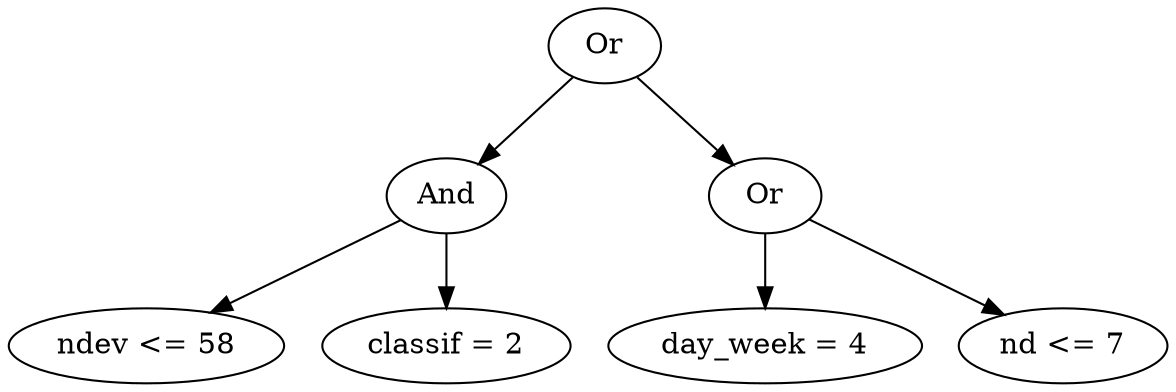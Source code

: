 digraph G {
	graph [bb="0,0,459.94,180",
		dpi=78
	];
	node [label="\N"];
	1	 [height=0.5,
		label=Or,
		pos="235.65,162",
		width=0.75];
	2	 [height=0.5,
		label=And,
		pos="171.65,90",
		width=0.75];
	1 -> 2	 [pos="e,185.2,105.82 222.07,146.15 213.33,136.6 201.81,123.99 191.99,113.25"];
	3	 [height=0.5,
		label=Or,
		pos="299.65,90",
		width=0.75];
	1 -> 3	 [pos="e,286.09,105.82 249.22,146.15 257.96,136.6 269.48,123.99 279.3,113.25"];
	4	 [height=0.5,
		label="ndev <= 58",
		pos="52.645,18",
		width=1.4624];
	2 -> 4	 [pos="e,78.142,33.998 151.99,77.441 134.32,67.044 107.96,51.539 86.835,39.112"];
	5	 [height=0.5,
		label="classif = 2",
		pos="171.65,18",
		width=1.336];
	2 -> 5	 [pos="e,171.65,36.104 171.65,71.697 171.65,63.983 171.65,54.712 171.65,46.112"];
	6	 [height=0.5,
		label="day_week = 4",
		pos="299.65,18",
		width=1.7151];
	3 -> 6	 [pos="e,299.65,36.104 299.65,71.697 299.65,63.983 299.65,54.712 299.65,46.112"];
	7	 [height=0.5,
		label="nd <= 7",
		pos="419.65,18",
		width=1.1193];
	3 -> 7	 [pos="e,396.09,32.741 319.46,77.441 337.87,66.704 365.61,50.52 387.24,37.903"];
}
